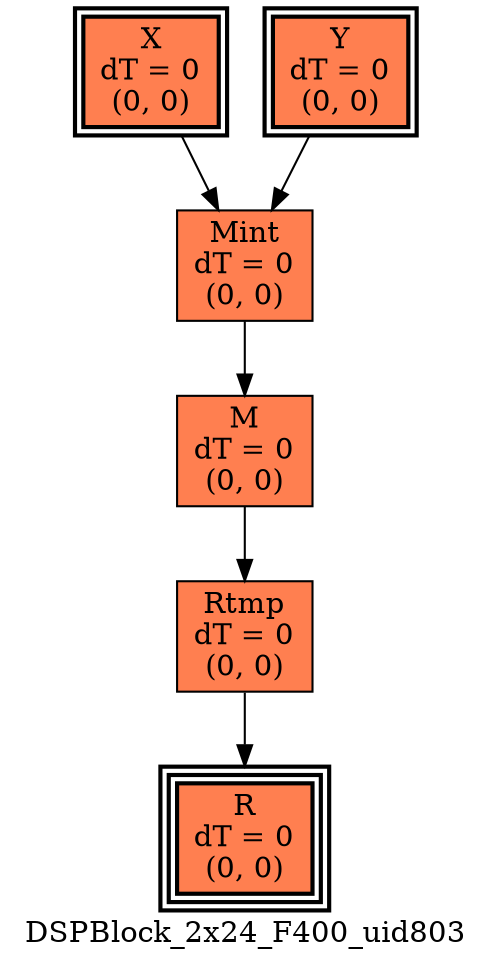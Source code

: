 digraph DSPBlock_2x24_F400_uid803
{
	//graph drawing options
	label=DSPBlock_2x24_F400_uid803;
	labelloc=bottom;
	labeljust=right;
	ratio=auto;
	nodesep=0.25;
	ranksep=0.5;

	//input/output signals of operator DSPBlock_2x24_F400_uid803
	X__DSPBlock_2x24_F400_uid803 [ label="X\ndT = 0\n(0, 0)", shape=box, color=black, style="bold, filled", fillcolor=coral, peripheries=2 ];
	Y__DSPBlock_2x24_F400_uid803 [ label="Y\ndT = 0\n(0, 0)", shape=box, color=black, style="bold, filled", fillcolor=coral, peripheries=2 ];
	R__DSPBlock_2x24_F400_uid803 [ label="R\ndT = 0\n(0, 0)", shape=box, color=black, style="bold, filled", fillcolor=coral, peripheries=3 ];
	{rank=same X__DSPBlock_2x24_F400_uid803, Y__DSPBlock_2x24_F400_uid803};
	{rank=same R__DSPBlock_2x24_F400_uid803};
	//internal signals of operator DSPBlock_2x24_F400_uid803
	Mint__DSPBlock_2x24_F400_uid803 [ label="Mint\ndT = 0\n(0, 0)", shape=box, color=black, style=filled, fillcolor=coral, peripheries=1 ];
	M__DSPBlock_2x24_F400_uid803 [ label="M\ndT = 0\n(0, 0)", shape=box, color=black, style=filled, fillcolor=coral, peripheries=1 ];
	Rtmp__DSPBlock_2x24_F400_uid803 [ label="Rtmp\ndT = 0\n(0, 0)", shape=box, color=black, style=filled, fillcolor=coral, peripheries=1 ];

	//subcomponents of operator DSPBlock_2x24_F400_uid803

	//input and internal signal connections of operator DSPBlock_2x24_F400_uid803
	X__DSPBlock_2x24_F400_uid803 -> Mint__DSPBlock_2x24_F400_uid803 [ arrowhead=normal, arrowsize=1.0, arrowtail=normal, color=black, dir=forward  ];
	Y__DSPBlock_2x24_F400_uid803 -> Mint__DSPBlock_2x24_F400_uid803 [ arrowhead=normal, arrowsize=1.0, arrowtail=normal, color=black, dir=forward  ];
	Mint__DSPBlock_2x24_F400_uid803 -> M__DSPBlock_2x24_F400_uid803 [ arrowhead=normal, arrowsize=1.0, arrowtail=normal, color=black, dir=forward  ];
	M__DSPBlock_2x24_F400_uid803 -> Rtmp__DSPBlock_2x24_F400_uid803 [ arrowhead=normal, arrowsize=1.0, arrowtail=normal, color=black, dir=forward  ];
	Rtmp__DSPBlock_2x24_F400_uid803 -> R__DSPBlock_2x24_F400_uid803 [ arrowhead=normal, arrowsize=1.0, arrowtail=normal, color=black, dir=forward  ];
}

